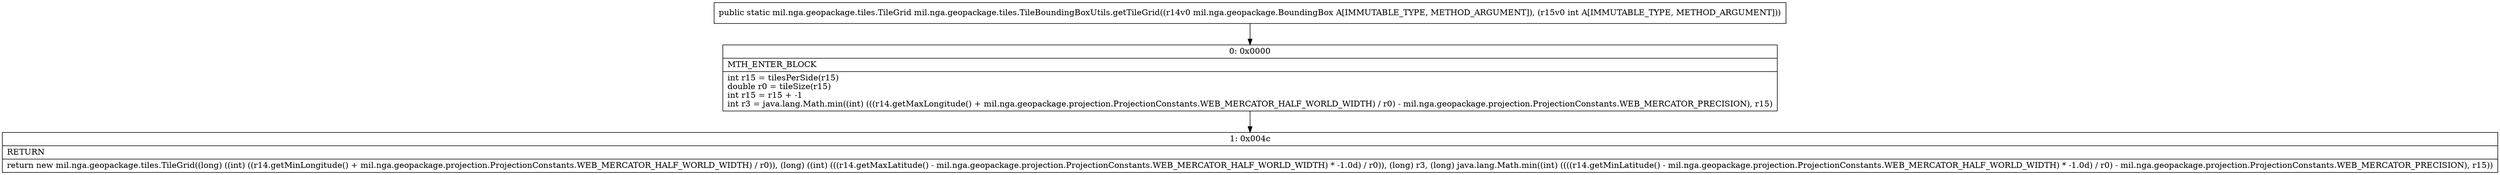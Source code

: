 digraph "CFG formil.nga.geopackage.tiles.TileBoundingBoxUtils.getTileGrid(Lmil\/nga\/geopackage\/BoundingBox;I)Lmil\/nga\/geopackage\/tiles\/TileGrid;" {
Node_0 [shape=record,label="{0\:\ 0x0000|MTH_ENTER_BLOCK\l|int r15 = tilesPerSide(r15)\ldouble r0 = tileSize(r15)\lint r15 = r15 + \-1\lint r3 = java.lang.Math.min((int) (((r14.getMaxLongitude() + mil.nga.geopackage.projection.ProjectionConstants.WEB_MERCATOR_HALF_WORLD_WIDTH) \/ r0) \- mil.nga.geopackage.projection.ProjectionConstants.WEB_MERCATOR_PRECISION), r15)\l}"];
Node_1 [shape=record,label="{1\:\ 0x004c|RETURN\l|return new mil.nga.geopackage.tiles.TileGrid((long) ((int) ((r14.getMinLongitude() + mil.nga.geopackage.projection.ProjectionConstants.WEB_MERCATOR_HALF_WORLD_WIDTH) \/ r0)), (long) ((int) (((r14.getMaxLatitude() \- mil.nga.geopackage.projection.ProjectionConstants.WEB_MERCATOR_HALF_WORLD_WIDTH) * \-1.0d) \/ r0)), (long) r3, (long) java.lang.Math.min((int) ((((r14.getMinLatitude() \- mil.nga.geopackage.projection.ProjectionConstants.WEB_MERCATOR_HALF_WORLD_WIDTH) * \-1.0d) \/ r0) \- mil.nga.geopackage.projection.ProjectionConstants.WEB_MERCATOR_PRECISION), r15))\l}"];
MethodNode[shape=record,label="{public static mil.nga.geopackage.tiles.TileGrid mil.nga.geopackage.tiles.TileBoundingBoxUtils.getTileGrid((r14v0 mil.nga.geopackage.BoundingBox A[IMMUTABLE_TYPE, METHOD_ARGUMENT]), (r15v0 int A[IMMUTABLE_TYPE, METHOD_ARGUMENT])) }"];
MethodNode -> Node_0;
Node_0 -> Node_1;
}

